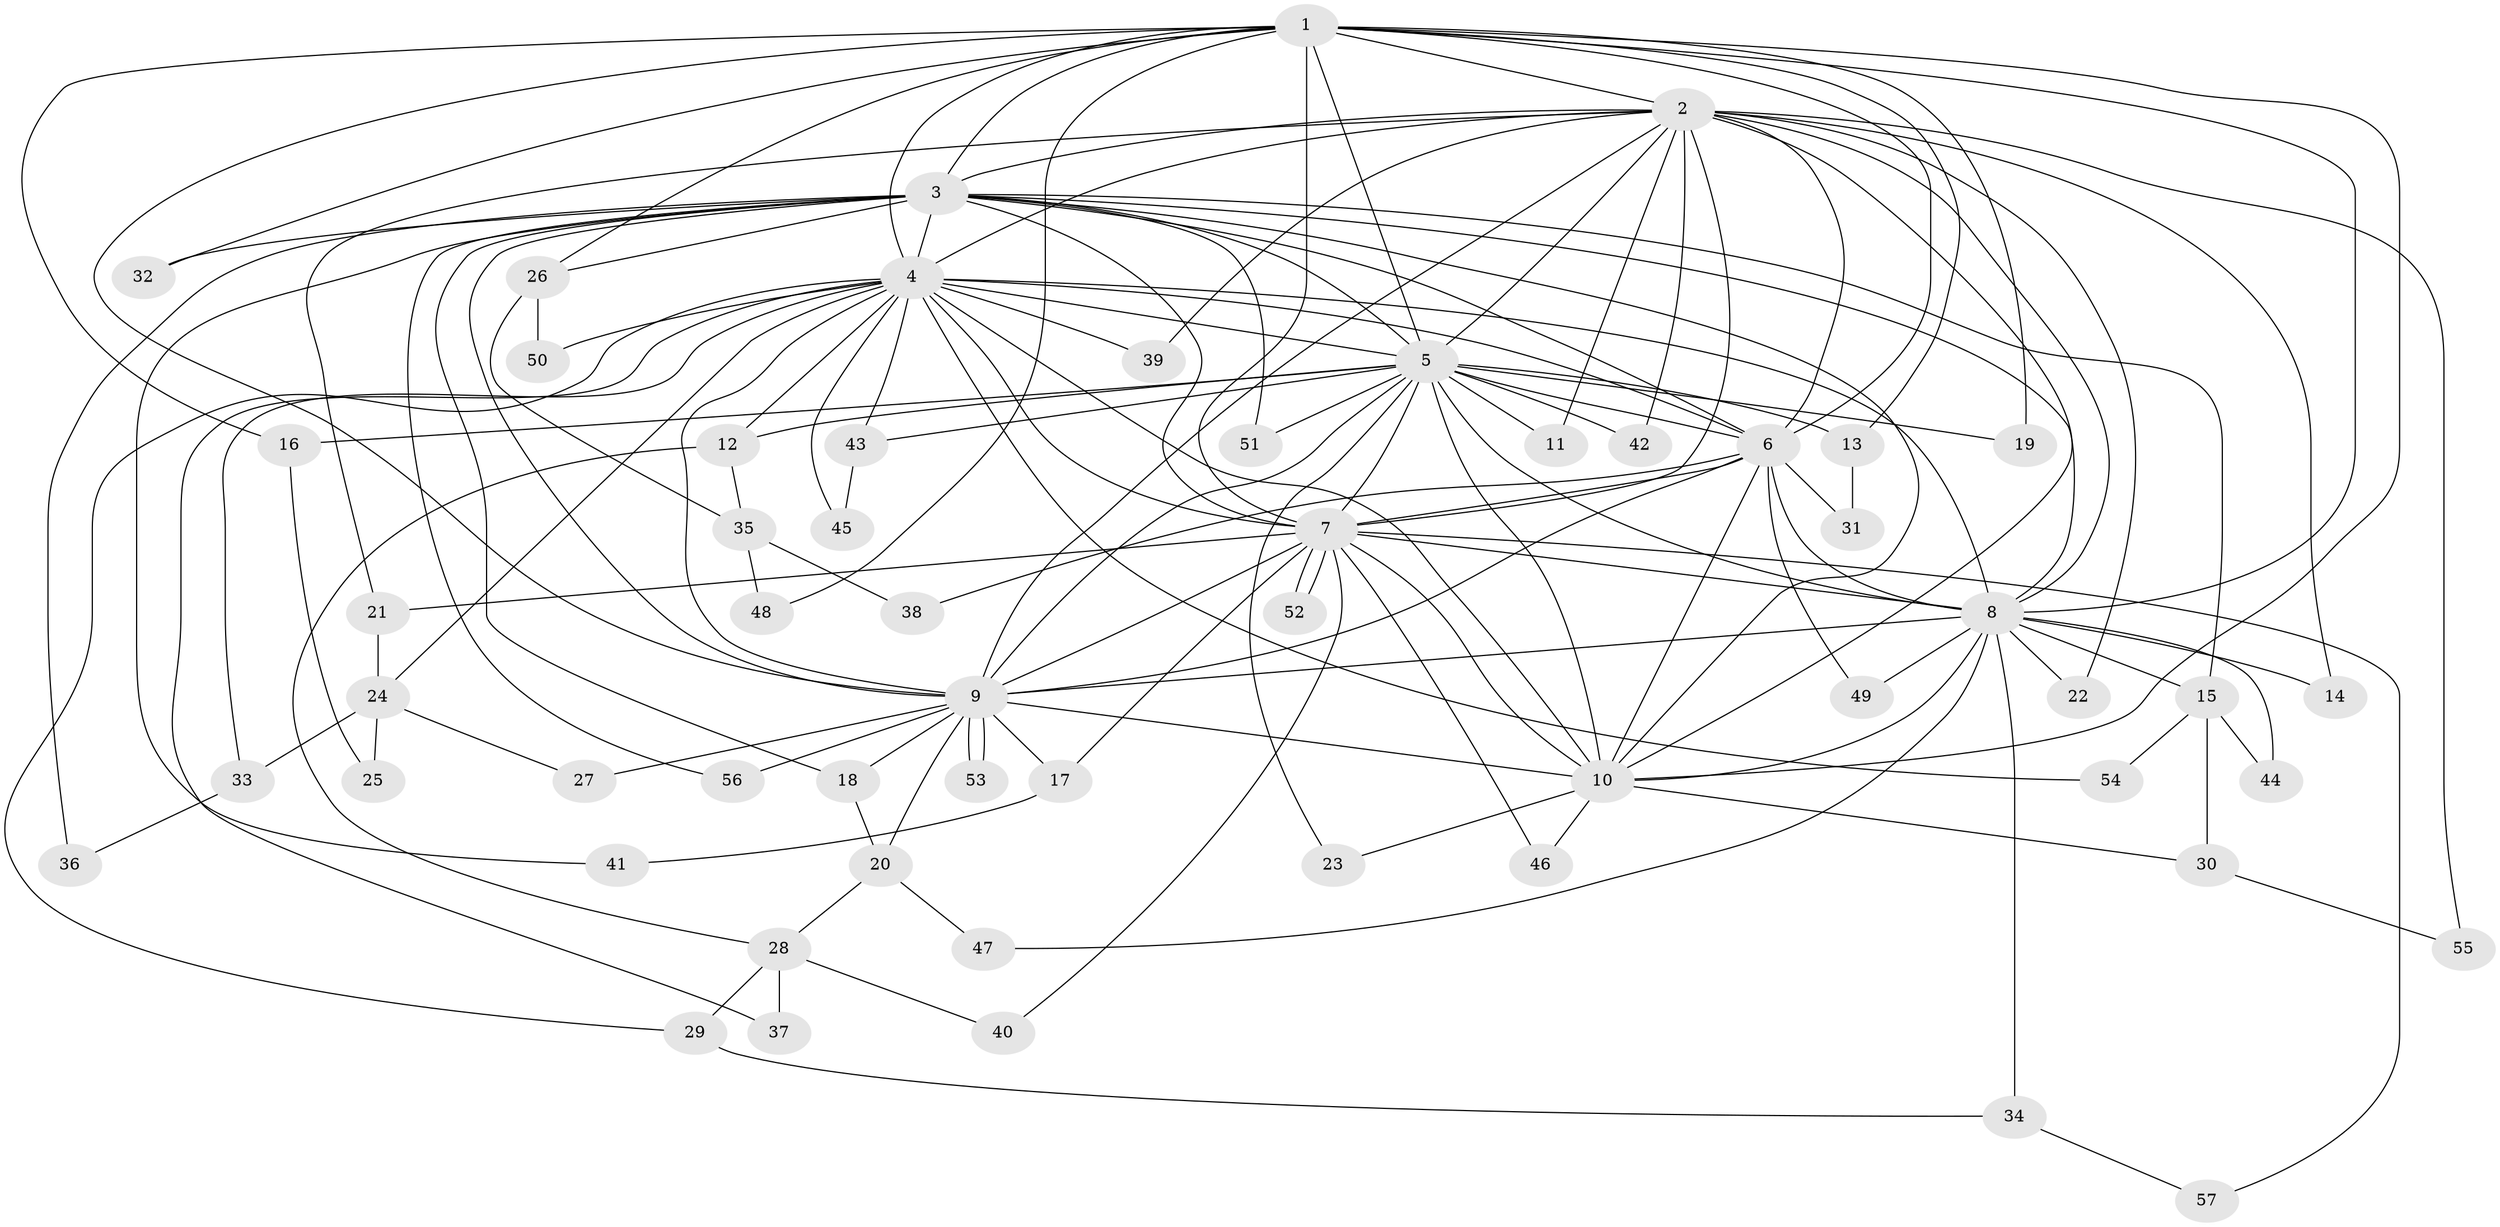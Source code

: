 // coarse degree distribution, {12: 0.045454545454545456, 10: 0.09090909090909091, 11: 0.09090909090909091, 7: 0.045454545454545456, 2: 0.3181818181818182, 3: 0.13636363636363635, 4: 0.18181818181818182, 5: 0.045454545454545456, 1: 0.045454545454545456}
// Generated by graph-tools (version 1.1) at 2025/17/03/04/25 18:17:48]
// undirected, 57 vertices, 139 edges
graph export_dot {
graph [start="1"]
  node [color=gray90,style=filled];
  1;
  2;
  3;
  4;
  5;
  6;
  7;
  8;
  9;
  10;
  11;
  12;
  13;
  14;
  15;
  16;
  17;
  18;
  19;
  20;
  21;
  22;
  23;
  24;
  25;
  26;
  27;
  28;
  29;
  30;
  31;
  32;
  33;
  34;
  35;
  36;
  37;
  38;
  39;
  40;
  41;
  42;
  43;
  44;
  45;
  46;
  47;
  48;
  49;
  50;
  51;
  52;
  53;
  54;
  55;
  56;
  57;
  1 -- 2;
  1 -- 3;
  1 -- 4;
  1 -- 5;
  1 -- 6;
  1 -- 7;
  1 -- 8;
  1 -- 9;
  1 -- 10;
  1 -- 13;
  1 -- 16;
  1 -- 19;
  1 -- 26;
  1 -- 32;
  1 -- 48;
  2 -- 3;
  2 -- 4;
  2 -- 5;
  2 -- 6;
  2 -- 7;
  2 -- 8;
  2 -- 9;
  2 -- 10;
  2 -- 11;
  2 -- 14;
  2 -- 21;
  2 -- 22;
  2 -- 39;
  2 -- 42;
  2 -- 55;
  3 -- 4;
  3 -- 5;
  3 -- 6;
  3 -- 7;
  3 -- 8;
  3 -- 9;
  3 -- 10;
  3 -- 15;
  3 -- 18;
  3 -- 26;
  3 -- 32;
  3 -- 36;
  3 -- 41;
  3 -- 51;
  3 -- 56;
  4 -- 5;
  4 -- 6;
  4 -- 7;
  4 -- 8;
  4 -- 9;
  4 -- 10;
  4 -- 12;
  4 -- 24;
  4 -- 29;
  4 -- 33;
  4 -- 37;
  4 -- 39;
  4 -- 43;
  4 -- 45;
  4 -- 50;
  4 -- 54;
  5 -- 6;
  5 -- 7;
  5 -- 8;
  5 -- 9;
  5 -- 10;
  5 -- 11;
  5 -- 12;
  5 -- 13;
  5 -- 16;
  5 -- 19;
  5 -- 23;
  5 -- 42;
  5 -- 43;
  5 -- 51;
  6 -- 7;
  6 -- 8;
  6 -- 9;
  6 -- 10;
  6 -- 31;
  6 -- 38;
  6 -- 49;
  7 -- 8;
  7 -- 9;
  7 -- 10;
  7 -- 17;
  7 -- 21;
  7 -- 40;
  7 -- 46;
  7 -- 52;
  7 -- 52;
  7 -- 57;
  8 -- 9;
  8 -- 10;
  8 -- 14;
  8 -- 15;
  8 -- 22;
  8 -- 34;
  8 -- 44;
  8 -- 47;
  8 -- 49;
  9 -- 10;
  9 -- 17;
  9 -- 18;
  9 -- 20;
  9 -- 27;
  9 -- 53;
  9 -- 53;
  9 -- 56;
  10 -- 23;
  10 -- 30;
  10 -- 46;
  12 -- 28;
  12 -- 35;
  13 -- 31;
  15 -- 30;
  15 -- 44;
  15 -- 54;
  16 -- 25;
  17 -- 41;
  18 -- 20;
  20 -- 28;
  20 -- 47;
  21 -- 24;
  24 -- 25;
  24 -- 27;
  24 -- 33;
  26 -- 35;
  26 -- 50;
  28 -- 29;
  28 -- 37;
  28 -- 40;
  29 -- 34;
  30 -- 55;
  33 -- 36;
  34 -- 57;
  35 -- 38;
  35 -- 48;
  43 -- 45;
}
